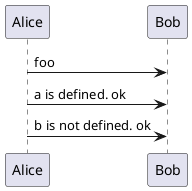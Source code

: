 {
  "sha1": "rowiivdoe61ebkf655z7t16vk04gw9l",
  "insertion": {
    "when": "2024-06-04T17:28:44.115Z",
    "user": "plantuml@gmail.com"
  }
}
@startuml
'!preprocessorV2
!$a = "foo"
Alice -> Bob : $a
!ifdef $a
Alice -> Bob : a is defined. ok
!endif
!ifdef $b
Alice -> Bob : b is defined. not ok
!else
Alice -> Bob : b is not defined. ok
!endif
@enduml
